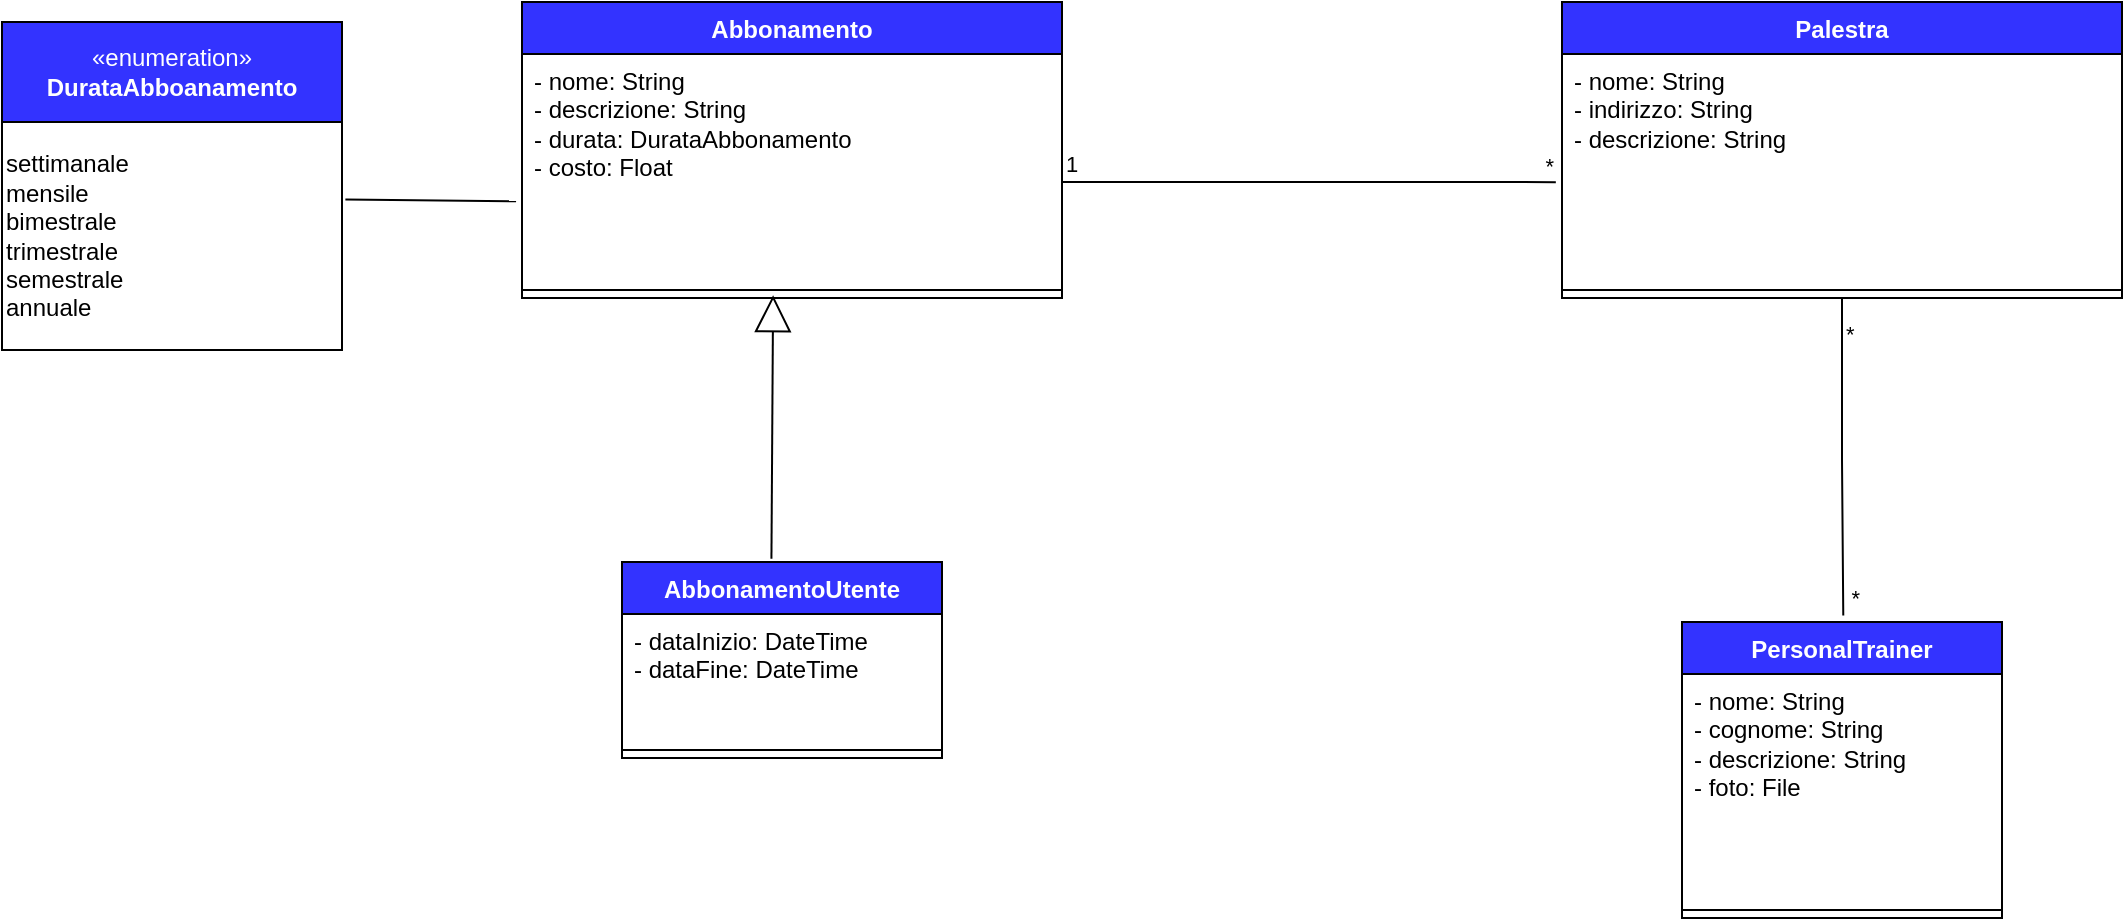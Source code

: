 <mxfile version="24.4.9" type="github">
  <diagram name="Page-1" id="sbFPpcLHUXz4X0utrcQx">
    <mxGraphModel dx="1114" dy="1036" grid="0" gridSize="10" guides="1" tooltips="1" connect="1" arrows="1" fold="1" page="1" pageScale="1" pageWidth="850" pageHeight="1100" math="0" shadow="0">
      <root>
        <mxCell id="0" />
        <mxCell id="1" parent="0" />
        <mxCell id="F5mE64wRtsuPYbCrd9tL-27" value="&lt;font color=&quot;#ffffff&quot;&gt;Abbonamento&lt;/font&gt;" style="swimlane;fontStyle=1;align=center;verticalAlign=top;childLayout=stackLayout;horizontal=1;startSize=26;horizontalStack=0;resizeParent=1;resizeParentMax=0;resizeLast=0;collapsible=1;marginBottom=0;whiteSpace=wrap;html=1;fillColor=#3333FF;" parent="1" vertex="1">
          <mxGeometry x="340" y="50" width="270" height="148" as="geometry" />
        </mxCell>
        <mxCell id="F5mE64wRtsuPYbCrd9tL-28" value="&lt;div&gt;- nome: String&lt;/div&gt;&lt;div&gt;- descrizione: String&lt;/div&gt;&lt;div&gt;- durata: DurataAbbonamento&lt;br&gt;&lt;/div&gt;&lt;div&gt;- costo: Float&lt;br&gt;&lt;/div&gt;" style="text;strokeColor=none;fillColor=none;align=left;verticalAlign=top;spacingLeft=4;spacingRight=4;overflow=hidden;rotatable=0;points=[[0,0.5],[1,0.5]];portConstraint=eastwest;whiteSpace=wrap;html=1;" parent="F5mE64wRtsuPYbCrd9tL-27" vertex="1">
          <mxGeometry y="26" width="270" height="114" as="geometry" />
        </mxCell>
        <mxCell id="F5mE64wRtsuPYbCrd9tL-29" value="" style="line;strokeWidth=1;fillColor=none;align=left;verticalAlign=middle;spacingTop=-1;spacingLeft=3;spacingRight=3;rotatable=0;labelPosition=right;points=[];portConstraint=eastwest;strokeColor=inherit;" parent="F5mE64wRtsuPYbCrd9tL-27" vertex="1">
          <mxGeometry y="140" width="270" height="8" as="geometry" />
        </mxCell>
        <mxCell id="F5mE64wRtsuPYbCrd9tL-31" value="&lt;font color=&quot;#ffffff&quot;&gt;«enumeration»&lt;br&gt;&lt;b&gt;DurataAbboanamento&lt;/b&gt;&lt;/font&gt;" style="html=1;whiteSpace=wrap;fillColor=#3333FF;" parent="1" vertex="1">
          <mxGeometry x="80" y="60" width="170" height="50" as="geometry" />
        </mxCell>
        <mxCell id="F5mE64wRtsuPYbCrd9tL-32" value="&lt;div align=&quot;left&quot;&gt;settimanale&lt;/div&gt;&lt;div align=&quot;left&quot;&gt;mensile&lt;/div&gt;&lt;div align=&quot;left&quot;&gt;bimestrale&lt;/div&gt;&lt;div align=&quot;left&quot;&gt;trimestrale&lt;/div&gt;&lt;div align=&quot;left&quot;&gt;semestrale&lt;br&gt;&lt;/div&gt;&lt;div align=&quot;left&quot;&gt;annuale&lt;br&gt;&lt;/div&gt;" style="html=1;whiteSpace=wrap;align=left;" parent="1" vertex="1">
          <mxGeometry x="80" y="110" width="170" height="114" as="geometry" />
        </mxCell>
        <mxCell id="F5mE64wRtsuPYbCrd9tL-33" value="" style="endArrow=none;html=1;rounded=0;entryX=-0.011;entryY=0.646;entryDx=0;entryDy=0;entryPerimeter=0;exitX=1.01;exitY=0.34;exitDx=0;exitDy=0;exitPerimeter=0;" parent="1" source="F5mE64wRtsuPYbCrd9tL-32" target="F5mE64wRtsuPYbCrd9tL-28" edge="1">
          <mxGeometry width="50" height="50" relative="1" as="geometry">
            <mxPoint x="240" y="140" as="sourcePoint" />
            <mxPoint x="380" y="202" as="targetPoint" />
          </mxGeometry>
        </mxCell>
        <mxCell id="F5mE64wRtsuPYbCrd9tL-34" value="&lt;font color=&quot;#ffffff&quot;&gt;Palestra&lt;/font&gt;" style="swimlane;fontStyle=1;align=center;verticalAlign=top;childLayout=stackLayout;horizontal=1;startSize=26;horizontalStack=0;resizeParent=1;resizeParentMax=0;resizeLast=0;collapsible=1;marginBottom=0;whiteSpace=wrap;html=1;fillColor=#3333FF;" parent="1" vertex="1">
          <mxGeometry x="860" y="50" width="280" height="148" as="geometry" />
        </mxCell>
        <mxCell id="F5mE64wRtsuPYbCrd9tL-35" value="&lt;div&gt;- nome: String&lt;/div&gt;&lt;div&gt;- indirizzo: String&lt;/div&gt;&lt;div&gt;- descrizione: String&lt;br&gt;&lt;/div&gt;" style="text;strokeColor=none;fillColor=none;align=left;verticalAlign=top;spacingLeft=4;spacingRight=4;overflow=hidden;rotatable=0;points=[[0,0.5],[1,0.5]];portConstraint=eastwest;whiteSpace=wrap;html=1;" parent="F5mE64wRtsuPYbCrd9tL-34" vertex="1">
          <mxGeometry y="26" width="280" height="114" as="geometry" />
        </mxCell>
        <mxCell id="F5mE64wRtsuPYbCrd9tL-36" value="" style="line;strokeWidth=1;fillColor=none;align=left;verticalAlign=middle;spacingTop=-1;spacingLeft=3;spacingRight=3;rotatable=0;labelPosition=right;points=[];portConstraint=eastwest;strokeColor=inherit;" parent="F5mE64wRtsuPYbCrd9tL-34" vertex="1">
          <mxGeometry y="140" width="280" height="8" as="geometry" />
        </mxCell>
        <mxCell id="F5mE64wRtsuPYbCrd9tL-38" value="&lt;font color=&quot;#ffffff&quot;&gt;PersonalTrainer&lt;/font&gt;" style="swimlane;fontStyle=1;align=center;verticalAlign=top;childLayout=stackLayout;horizontal=1;startSize=26;horizontalStack=0;resizeParent=1;resizeParentMax=0;resizeLast=0;collapsible=1;marginBottom=0;whiteSpace=wrap;html=1;fillColor=#3333FF;" parent="1" vertex="1">
          <mxGeometry x="920" y="360" width="160" height="148" as="geometry" />
        </mxCell>
        <mxCell id="F5mE64wRtsuPYbCrd9tL-39" value="&lt;div&gt;- nome: String&lt;/div&gt;&lt;div&gt;- cognome: String&lt;/div&gt;&lt;div&gt;- descrizione: String&lt;/div&gt;&lt;div&gt;- foto: File&lt;br&gt;&lt;/div&gt;" style="text;strokeColor=none;fillColor=none;align=left;verticalAlign=top;spacingLeft=4;spacingRight=4;overflow=hidden;rotatable=0;points=[[0,0.5],[1,0.5]];portConstraint=eastwest;whiteSpace=wrap;html=1;" parent="F5mE64wRtsuPYbCrd9tL-38" vertex="1">
          <mxGeometry y="26" width="160" height="114" as="geometry" />
        </mxCell>
        <mxCell id="F5mE64wRtsuPYbCrd9tL-40" value="" style="line;strokeWidth=1;fillColor=none;align=left;verticalAlign=middle;spacingTop=-1;spacingLeft=3;spacingRight=3;rotatable=0;labelPosition=right;points=[];portConstraint=eastwest;strokeColor=inherit;" parent="F5mE64wRtsuPYbCrd9tL-38" vertex="1">
          <mxGeometry y="140" width="160" height="8" as="geometry" />
        </mxCell>
        <mxCell id="F5mE64wRtsuPYbCrd9tL-42" value="" style="endArrow=none;html=1;edgeStyle=orthogonalEdgeStyle;rounded=0;exitX=0.5;exitY=1;exitDx=0;exitDy=0;entryX=0.504;entryY=-0.022;entryDx=0;entryDy=0;entryPerimeter=0;" parent="1" source="F5mE64wRtsuPYbCrd9tL-34" target="F5mE64wRtsuPYbCrd9tL-38" edge="1">
          <mxGeometry relative="1" as="geometry">
            <mxPoint x="1010" y="230" as="sourcePoint" />
            <mxPoint x="1170" y="230" as="targetPoint" />
          </mxGeometry>
        </mxCell>
        <mxCell id="F5mE64wRtsuPYbCrd9tL-43" value="*" style="edgeLabel;resizable=0;html=1;align=left;verticalAlign=bottom;" parent="F5mE64wRtsuPYbCrd9tL-42" connectable="0" vertex="1">
          <mxGeometry x="-1" relative="1" as="geometry">
            <mxPoint y="26" as="offset" />
          </mxGeometry>
        </mxCell>
        <mxCell id="F5mE64wRtsuPYbCrd9tL-44" value="*" style="edgeLabel;resizable=0;html=1;align=right;verticalAlign=bottom;" parent="F5mE64wRtsuPYbCrd9tL-42" connectable="0" vertex="1">
          <mxGeometry x="1" relative="1" as="geometry">
            <mxPoint x="9" as="offset" />
          </mxGeometry>
        </mxCell>
        <mxCell id="F5mE64wRtsuPYbCrd9tL-45" value="&lt;font color=&quot;#ffffff&quot;&gt;AbbonamentoUtente&lt;/font&gt;" style="swimlane;fontStyle=1;align=center;verticalAlign=top;childLayout=stackLayout;horizontal=1;startSize=26;horizontalStack=0;resizeParent=1;resizeParentMax=0;resizeLast=0;collapsible=1;marginBottom=0;whiteSpace=wrap;html=1;fillColor=#3333FF;" parent="1" vertex="1">
          <mxGeometry x="390" y="330" width="160" height="98" as="geometry" />
        </mxCell>
        <mxCell id="F5mE64wRtsuPYbCrd9tL-46" value="&lt;div&gt;- dataInizio: DateTime&lt;/div&gt;&lt;div&gt;- dataFine: DateTime&lt;/div&gt;" style="text;strokeColor=none;fillColor=none;align=left;verticalAlign=top;spacingLeft=4;spacingRight=4;overflow=hidden;rotatable=0;points=[[0,0.5],[1,0.5]];portConstraint=eastwest;whiteSpace=wrap;html=1;" parent="F5mE64wRtsuPYbCrd9tL-45" vertex="1">
          <mxGeometry y="26" width="160" height="64" as="geometry" />
        </mxCell>
        <mxCell id="F5mE64wRtsuPYbCrd9tL-47" value="" style="line;strokeWidth=1;fillColor=none;align=left;verticalAlign=middle;spacingTop=-1;spacingLeft=3;spacingRight=3;rotatable=0;labelPosition=right;points=[];portConstraint=eastwest;strokeColor=inherit;" parent="F5mE64wRtsuPYbCrd9tL-45" vertex="1">
          <mxGeometry y="90" width="160" height="8" as="geometry" />
        </mxCell>
        <mxCell id="F5mE64wRtsuPYbCrd9tL-49" value="" style="endArrow=block;endSize=16;endFill=0;html=1;rounded=0;exitX=0.467;exitY=-0.017;exitDx=0;exitDy=0;exitPerimeter=0;entryX=0.465;entryY=0.821;entryDx=0;entryDy=0;entryPerimeter=0;" parent="1" source="F5mE64wRtsuPYbCrd9tL-45" target="F5mE64wRtsuPYbCrd9tL-29" edge="1">
          <mxGeometry width="160" relative="1" as="geometry">
            <mxPoint x="410" y="260" as="sourcePoint" />
            <mxPoint x="465" y="210" as="targetPoint" />
          </mxGeometry>
        </mxCell>
        <mxCell id="F5mE64wRtsuPYbCrd9tL-50" value="" style="endArrow=none;html=1;edgeStyle=orthogonalEdgeStyle;rounded=0;exitX=1;exitY=0.561;exitDx=0;exitDy=0;exitPerimeter=0;entryX=-0.011;entryY=0.562;entryDx=0;entryDy=0;entryPerimeter=0;" parent="1" source="F5mE64wRtsuPYbCrd9tL-28" target="F5mE64wRtsuPYbCrd9tL-35" edge="1">
          <mxGeometry relative="1" as="geometry">
            <mxPoint x="660" y="140" as="sourcePoint" />
            <mxPoint x="820" y="140" as="targetPoint" />
          </mxGeometry>
        </mxCell>
        <mxCell id="F5mE64wRtsuPYbCrd9tL-51" value="1" style="edgeLabel;resizable=0;html=1;align=left;verticalAlign=bottom;" parent="F5mE64wRtsuPYbCrd9tL-50" connectable="0" vertex="1">
          <mxGeometry x="-1" relative="1" as="geometry" />
        </mxCell>
        <mxCell id="F5mE64wRtsuPYbCrd9tL-52" value="*" style="edgeLabel;resizable=0;html=1;align=right;verticalAlign=bottom;" parent="F5mE64wRtsuPYbCrd9tL-50" connectable="0" vertex="1">
          <mxGeometry x="1" relative="1" as="geometry" />
        </mxCell>
      </root>
    </mxGraphModel>
  </diagram>
</mxfile>
